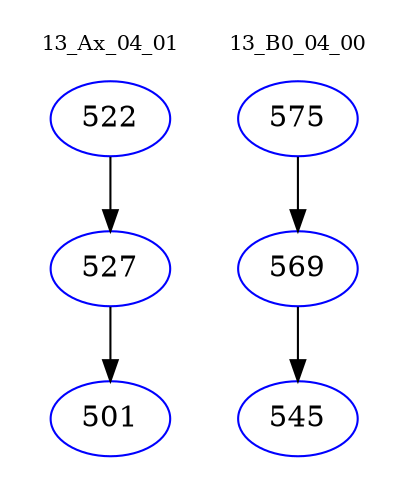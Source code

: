 digraph{
subgraph cluster_0 {
color = white
label = "13_Ax_04_01";
fontsize=10;
T0_522 [label="522", color="blue"]
T0_522 -> T0_527 [color="black"]
T0_527 [label="527", color="blue"]
T0_527 -> T0_501 [color="black"]
T0_501 [label="501", color="blue"]
}
subgraph cluster_1 {
color = white
label = "13_B0_04_00";
fontsize=10;
T1_575 [label="575", color="blue"]
T1_575 -> T1_569 [color="black"]
T1_569 [label="569", color="blue"]
T1_569 -> T1_545 [color="black"]
T1_545 [label="545", color="blue"]
}
}
